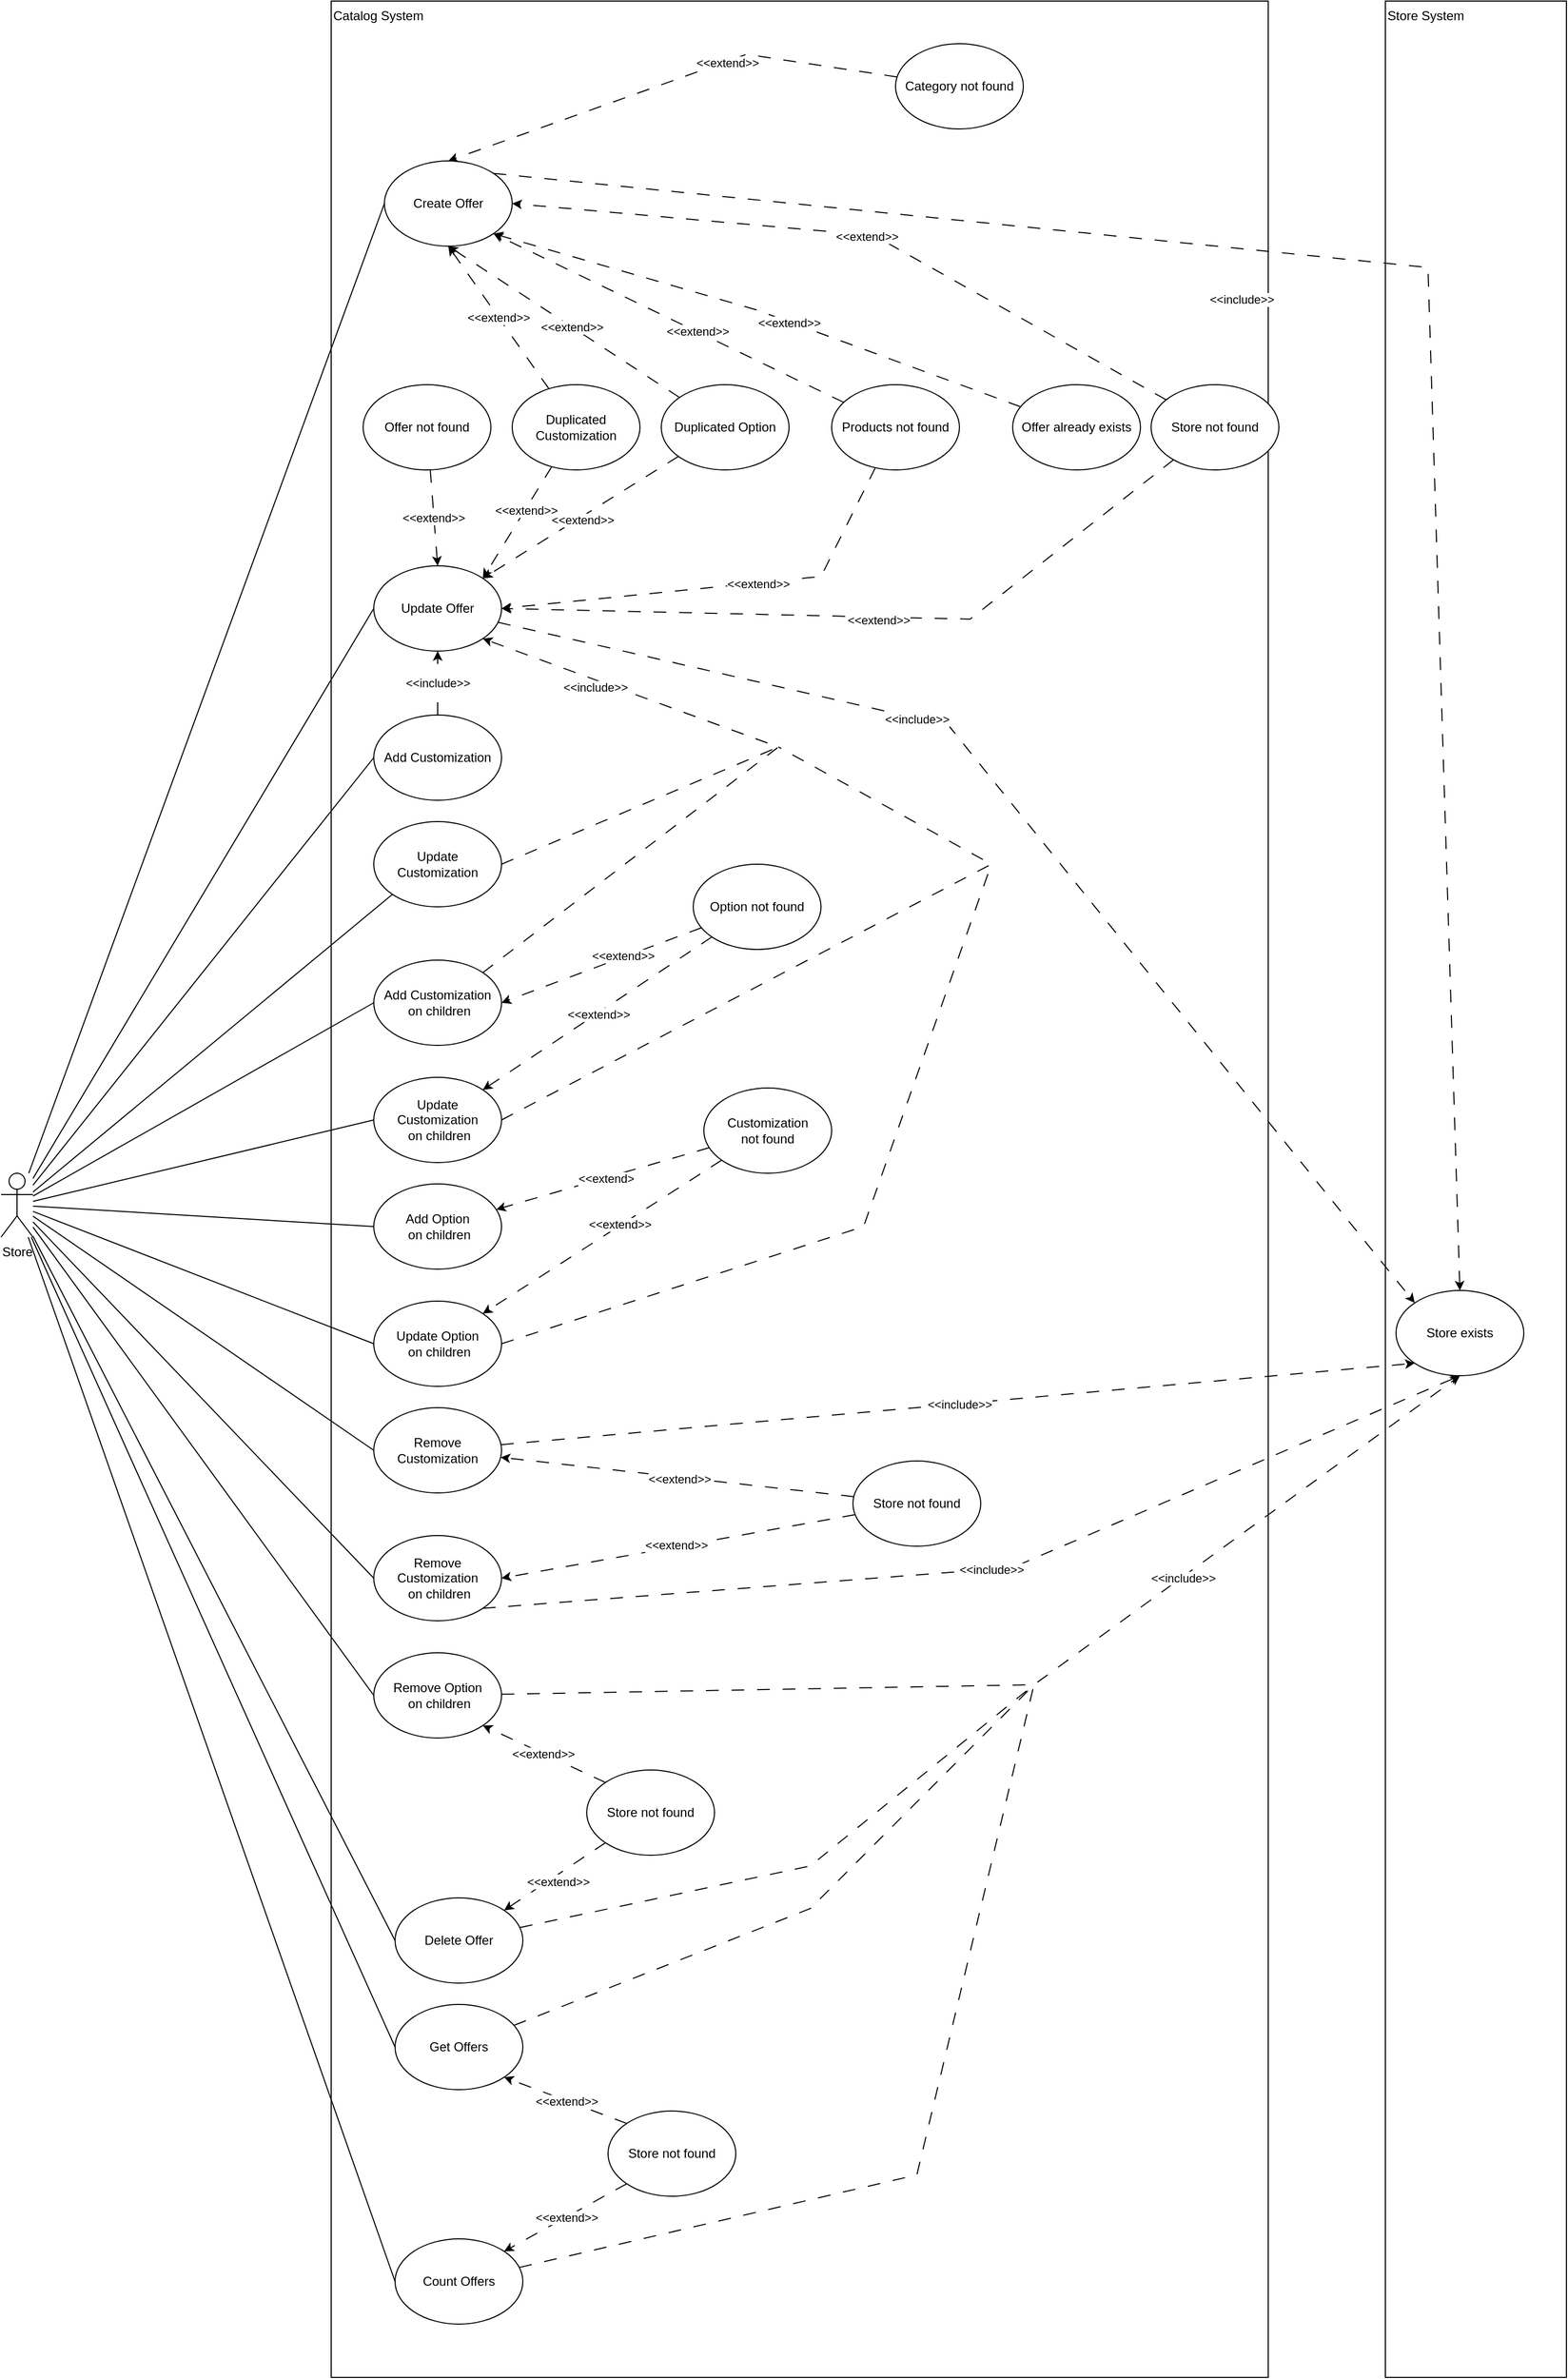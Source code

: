 <mxfile version="24.6.4" type="device">
  <diagram name="Página-1" id="6UbH83BiOs7AipNdflk9">
    <mxGraphModel dx="4097" dy="2109" grid="1" gridSize="10" guides="1" tooltips="1" connect="1" arrows="1" fold="1" page="1" pageScale="1" pageWidth="827" pageHeight="1169" math="0" shadow="0">
      <root>
        <mxCell id="0" />
        <mxCell id="1" parent="0" />
        <mxCell id="HjJNOuBVL1F8aq-Q7B5g-4" value="Catalog System" style="rounded=0;whiteSpace=wrap;html=1;align=left;verticalAlign=top;" vertex="1" parent="1">
          <mxGeometry x="390" y="40" width="880" height="2230" as="geometry" />
        </mxCell>
        <mxCell id="HjJNOuBVL1F8aq-Q7B5g-12" value="Store System" style="rounded=0;whiteSpace=wrap;html=1;align=left;verticalAlign=top;" vertex="1" parent="1">
          <mxGeometry x="1380" y="40" width="170" height="2230" as="geometry" />
        </mxCell>
        <mxCell id="HjJNOuBVL1F8aq-Q7B5g-30" style="edgeStyle=none;rounded=0;orthogonalLoop=1;jettySize=auto;html=1;entryX=0;entryY=0.5;entryDx=0;entryDy=0;endArrow=none;endFill=0;" edge="1" parent="1" source="HjJNOuBVL1F8aq-Q7B5g-1" target="HjJNOuBVL1F8aq-Q7B5g-5">
          <mxGeometry relative="1" as="geometry" />
        </mxCell>
        <mxCell id="HjJNOuBVL1F8aq-Q7B5g-48" style="edgeStyle=none;rounded=0;orthogonalLoop=1;jettySize=auto;html=1;entryX=0;entryY=0.5;entryDx=0;entryDy=0;endArrow=none;endFill=0;" edge="1" parent="1" source="HjJNOuBVL1F8aq-Q7B5g-1" target="HjJNOuBVL1F8aq-Q7B5g-31">
          <mxGeometry relative="1" as="geometry" />
        </mxCell>
        <mxCell id="HjJNOuBVL1F8aq-Q7B5g-58" style="edgeStyle=none;rounded=0;orthogonalLoop=1;jettySize=auto;html=1;entryX=0;entryY=1;entryDx=0;entryDy=0;endArrow=none;endFill=0;" edge="1" parent="1" source="HjJNOuBVL1F8aq-Q7B5g-1" target="HjJNOuBVL1F8aq-Q7B5g-53">
          <mxGeometry relative="1" as="geometry" />
        </mxCell>
        <mxCell id="HjJNOuBVL1F8aq-Q7B5g-59" style="edgeStyle=none;rounded=0;orthogonalLoop=1;jettySize=auto;html=1;entryX=0;entryY=0.5;entryDx=0;entryDy=0;endArrow=none;endFill=0;" edge="1" parent="1" source="HjJNOuBVL1F8aq-Q7B5g-1" target="HjJNOuBVL1F8aq-Q7B5g-54">
          <mxGeometry relative="1" as="geometry" />
        </mxCell>
        <mxCell id="HjJNOuBVL1F8aq-Q7B5g-61" style="edgeStyle=none;rounded=0;orthogonalLoop=1;jettySize=auto;html=1;entryX=0;entryY=0.5;entryDx=0;entryDy=0;endArrow=none;endFill=0;" edge="1" parent="1" source="HjJNOuBVL1F8aq-Q7B5g-1" target="HjJNOuBVL1F8aq-Q7B5g-56">
          <mxGeometry relative="1" as="geometry" />
        </mxCell>
        <mxCell id="HjJNOuBVL1F8aq-Q7B5g-85" style="edgeStyle=none;rounded=0;orthogonalLoop=1;jettySize=auto;html=1;entryX=0;entryY=0.5;entryDx=0;entryDy=0;endArrow=none;endFill=0;" edge="1" parent="1" source="HjJNOuBVL1F8aq-Q7B5g-1" target="HjJNOuBVL1F8aq-Q7B5g-70">
          <mxGeometry relative="1" as="geometry" />
        </mxCell>
        <mxCell id="HjJNOuBVL1F8aq-Q7B5g-87" style="edgeStyle=none;rounded=0;orthogonalLoop=1;jettySize=auto;html=1;entryX=0;entryY=0.5;entryDx=0;entryDy=0;endArrow=none;endFill=0;" edge="1" parent="1" source="HjJNOuBVL1F8aq-Q7B5g-1" target="HjJNOuBVL1F8aq-Q7B5g-77">
          <mxGeometry relative="1" as="geometry" />
        </mxCell>
        <mxCell id="HjJNOuBVL1F8aq-Q7B5g-103" style="edgeStyle=none;rounded=0;orthogonalLoop=1;jettySize=auto;html=1;entryX=0;entryY=0.5;entryDx=0;entryDy=0;endArrow=none;endFill=0;" edge="1" parent="1" source="HjJNOuBVL1F8aq-Q7B5g-1" target="HjJNOuBVL1F8aq-Q7B5g-68">
          <mxGeometry relative="1" as="geometry" />
        </mxCell>
        <mxCell id="HjJNOuBVL1F8aq-Q7B5g-104" style="edgeStyle=none;rounded=0;orthogonalLoop=1;jettySize=auto;html=1;entryX=0;entryY=0.5;entryDx=0;entryDy=0;endArrow=none;endFill=0;" edge="1" parent="1" source="HjJNOuBVL1F8aq-Q7B5g-1" target="HjJNOuBVL1F8aq-Q7B5g-69">
          <mxGeometry relative="1" as="geometry" />
        </mxCell>
        <mxCell id="HjJNOuBVL1F8aq-Q7B5g-105" style="edgeStyle=none;rounded=0;orthogonalLoop=1;jettySize=auto;html=1;entryX=0;entryY=0.5;entryDx=0;entryDy=0;endArrow=none;endFill=0;" edge="1" parent="1" source="HjJNOuBVL1F8aq-Q7B5g-1" target="HjJNOuBVL1F8aq-Q7B5g-90">
          <mxGeometry relative="1" as="geometry" />
        </mxCell>
        <mxCell id="HjJNOuBVL1F8aq-Q7B5g-124" style="edgeStyle=none;rounded=0;orthogonalLoop=1;jettySize=auto;html=1;entryX=0;entryY=0.5;entryDx=0;entryDy=0;endArrow=none;endFill=0;" edge="1" parent="1" source="HjJNOuBVL1F8aq-Q7B5g-1" target="HjJNOuBVL1F8aq-Q7B5g-107">
          <mxGeometry relative="1" as="geometry" />
        </mxCell>
        <mxCell id="HjJNOuBVL1F8aq-Q7B5g-125" style="edgeStyle=none;rounded=0;orthogonalLoop=1;jettySize=auto;html=1;entryX=0;entryY=0.5;entryDx=0;entryDy=0;endArrow=none;endFill=0;" edge="1" parent="1" source="HjJNOuBVL1F8aq-Q7B5g-1" target="HjJNOuBVL1F8aq-Q7B5g-112">
          <mxGeometry relative="1" as="geometry" />
        </mxCell>
        <mxCell id="HjJNOuBVL1F8aq-Q7B5g-126" style="edgeStyle=none;rounded=0;orthogonalLoop=1;jettySize=auto;html=1;entryX=0;entryY=0.5;entryDx=0;entryDy=0;endArrow=none;endFill=0;" edge="1" parent="1" source="HjJNOuBVL1F8aq-Q7B5g-1" target="HjJNOuBVL1F8aq-Q7B5g-113">
          <mxGeometry relative="1" as="geometry" />
        </mxCell>
        <mxCell id="HjJNOuBVL1F8aq-Q7B5g-1" value="Store" style="shape=umlActor;verticalLabelPosition=bottom;verticalAlign=top;html=1;outlineConnect=0;" vertex="1" parent="1">
          <mxGeometry x="80" y="1140" width="30" height="60" as="geometry" />
        </mxCell>
        <mxCell id="HjJNOuBVL1F8aq-Q7B5g-14" style="edgeStyle=none;rounded=0;orthogonalLoop=1;jettySize=auto;html=1;entryX=0.5;entryY=0;entryDx=0;entryDy=0;dashed=1;dashPattern=12 12;exitX=1;exitY=0;exitDx=0;exitDy=0;" edge="1" parent="1" source="HjJNOuBVL1F8aq-Q7B5g-5" target="HjJNOuBVL1F8aq-Q7B5g-13">
          <mxGeometry relative="1" as="geometry">
            <Array as="points">
              <mxPoint x="1420" y="290" />
            </Array>
          </mxGeometry>
        </mxCell>
        <mxCell id="HjJNOuBVL1F8aq-Q7B5g-15" value="&amp;lt;&amp;lt;include&amp;gt;&amp;gt;" style="edgeLabel;html=1;align=center;verticalAlign=middle;resizable=0;points=[];" vertex="1" connectable="0" parent="HjJNOuBVL1F8aq-Q7B5g-14">
          <mxGeometry x="0.012" y="-3" relative="1" as="geometry">
            <mxPoint x="-174" y="-21" as="offset" />
          </mxGeometry>
        </mxCell>
        <mxCell id="HjJNOuBVL1F8aq-Q7B5g-5" value="Create Offer" style="ellipse;whiteSpace=wrap;html=1;" vertex="1" parent="1">
          <mxGeometry x="440" y="190" width="120" height="80" as="geometry" />
        </mxCell>
        <mxCell id="HjJNOuBVL1F8aq-Q7B5g-7" style="rounded=0;orthogonalLoop=1;jettySize=auto;html=1;entryX=0.5;entryY=0;entryDx=0;entryDy=0;dashed=1;dashPattern=12 12;" edge="1" parent="1" source="HjJNOuBVL1F8aq-Q7B5g-6" target="HjJNOuBVL1F8aq-Q7B5g-5">
          <mxGeometry relative="1" as="geometry">
            <Array as="points">
              <mxPoint x="780" y="90" />
            </Array>
          </mxGeometry>
        </mxCell>
        <mxCell id="HjJNOuBVL1F8aq-Q7B5g-8" value="&amp;lt;&amp;lt;extend&amp;gt;&amp;gt;" style="edgeLabel;html=1;align=center;verticalAlign=middle;resizable=0;points=[];" vertex="1" connectable="0" parent="HjJNOuBVL1F8aq-Q7B5g-7">
          <mxGeometry x="-0.26" y="1" relative="1" as="geometry">
            <mxPoint as="offset" />
          </mxGeometry>
        </mxCell>
        <mxCell id="HjJNOuBVL1F8aq-Q7B5g-6" value="Category not found" style="ellipse;whiteSpace=wrap;html=1;" vertex="1" parent="1">
          <mxGeometry x="920" y="80" width="120" height="80" as="geometry" />
        </mxCell>
        <mxCell id="HjJNOuBVL1F8aq-Q7B5g-10" style="rounded=0;orthogonalLoop=1;jettySize=auto;html=1;entryX=1;entryY=0.5;entryDx=0;entryDy=0;dashed=1;dashPattern=12 12;" edge="1" parent="1" source="HjJNOuBVL1F8aq-Q7B5g-9" target="HjJNOuBVL1F8aq-Q7B5g-5">
          <mxGeometry relative="1" as="geometry">
            <Array as="points">
              <mxPoint x="900" y="260" />
            </Array>
          </mxGeometry>
        </mxCell>
        <mxCell id="HjJNOuBVL1F8aq-Q7B5g-11" value="&amp;lt;&amp;lt;extend&amp;gt;&amp;gt;" style="edgeLabel;html=1;align=center;verticalAlign=middle;resizable=0;points=[];" vertex="1" connectable="0" parent="HjJNOuBVL1F8aq-Q7B5g-10">
          <mxGeometry x="-0.02" y="1" relative="1" as="geometry">
            <mxPoint as="offset" />
          </mxGeometry>
        </mxCell>
        <mxCell id="HjJNOuBVL1F8aq-Q7B5g-36" style="edgeStyle=none;rounded=0;orthogonalLoop=1;jettySize=auto;html=1;entryX=1;entryY=0.5;entryDx=0;entryDy=0;dashed=1;dashPattern=12 12;" edge="1" parent="1" source="HjJNOuBVL1F8aq-Q7B5g-9" target="HjJNOuBVL1F8aq-Q7B5g-31">
          <mxGeometry relative="1" as="geometry">
            <Array as="points">
              <mxPoint x="990" y="620" />
            </Array>
          </mxGeometry>
        </mxCell>
        <mxCell id="HjJNOuBVL1F8aq-Q7B5g-37" value="&amp;lt;&amp;lt;extend&amp;gt;&amp;gt;" style="edgeLabel;html=1;align=center;verticalAlign=middle;resizable=0;points=[];" vertex="1" connectable="0" parent="HjJNOuBVL1F8aq-Q7B5g-36">
          <mxGeometry x="-0.131" y="-2" relative="1" as="geometry">
            <mxPoint x="-32" y="4" as="offset" />
          </mxGeometry>
        </mxCell>
        <mxCell id="HjJNOuBVL1F8aq-Q7B5g-9" value="Store not found" style="ellipse;whiteSpace=wrap;html=1;" vertex="1" parent="1">
          <mxGeometry x="1160" y="400" width="120" height="80" as="geometry" />
        </mxCell>
        <mxCell id="HjJNOuBVL1F8aq-Q7B5g-13" value="Store exists" style="ellipse;whiteSpace=wrap;html=1;" vertex="1" parent="1">
          <mxGeometry x="1390" y="1250" width="120" height="80" as="geometry" />
        </mxCell>
        <mxCell id="HjJNOuBVL1F8aq-Q7B5g-17" style="edgeStyle=none;rounded=0;orthogonalLoop=1;jettySize=auto;html=1;entryX=1;entryY=1;entryDx=0;entryDy=0;dashed=1;dashPattern=12 12;" edge="1" parent="1" source="HjJNOuBVL1F8aq-Q7B5g-16" target="HjJNOuBVL1F8aq-Q7B5g-5">
          <mxGeometry relative="1" as="geometry">
            <Array as="points">
              <mxPoint x="790" y="330" />
            </Array>
          </mxGeometry>
        </mxCell>
        <mxCell id="HjJNOuBVL1F8aq-Q7B5g-18" value="&amp;lt;&amp;lt;extend&amp;gt;&amp;gt;" style="edgeLabel;html=1;align=center;verticalAlign=middle;resizable=0;points=[];" vertex="1" connectable="0" parent="HjJNOuBVL1F8aq-Q7B5g-17">
          <mxGeometry x="-0.109" y="1" relative="1" as="geometry">
            <mxPoint as="offset" />
          </mxGeometry>
        </mxCell>
        <mxCell id="HjJNOuBVL1F8aq-Q7B5g-16" value="Offer already exists" style="ellipse;whiteSpace=wrap;html=1;" vertex="1" parent="1">
          <mxGeometry x="1030" y="400" width="120" height="80" as="geometry" />
        </mxCell>
        <mxCell id="HjJNOuBVL1F8aq-Q7B5g-20" style="rounded=0;orthogonalLoop=1;jettySize=auto;html=1;entryX=1;entryY=1;entryDx=0;entryDy=0;dashed=1;dashPattern=12 12;" edge="1" parent="1" source="HjJNOuBVL1F8aq-Q7B5g-19" target="HjJNOuBVL1F8aq-Q7B5g-5">
          <mxGeometry relative="1" as="geometry" />
        </mxCell>
        <mxCell id="HjJNOuBVL1F8aq-Q7B5g-21" value="&amp;lt;&amp;lt;extend&amp;gt;&amp;gt;" style="edgeLabel;html=1;align=center;verticalAlign=middle;resizable=0;points=[];" vertex="1" connectable="0" parent="HjJNOuBVL1F8aq-Q7B5g-20">
          <mxGeometry x="-0.161" relative="1" as="geometry">
            <mxPoint as="offset" />
          </mxGeometry>
        </mxCell>
        <mxCell id="HjJNOuBVL1F8aq-Q7B5g-41" style="edgeStyle=none;rounded=0;orthogonalLoop=1;jettySize=auto;html=1;dashed=1;dashPattern=12 12;entryX=1;entryY=0.5;entryDx=0;entryDy=0;" edge="1" parent="1" source="HjJNOuBVL1F8aq-Q7B5g-19" target="HjJNOuBVL1F8aq-Q7B5g-31">
          <mxGeometry relative="1" as="geometry">
            <Array as="points">
              <mxPoint x="850" y="580" />
            </Array>
          </mxGeometry>
        </mxCell>
        <mxCell id="HjJNOuBVL1F8aq-Q7B5g-42" value="&amp;lt;&amp;lt;extend&amp;gt;&amp;gt;" style="edgeLabel;html=1;align=center;verticalAlign=middle;resizable=0;points=[];" vertex="1" connectable="0" parent="HjJNOuBVL1F8aq-Q7B5g-41">
          <mxGeometry x="-0.163" y="1" relative="1" as="geometry">
            <mxPoint as="offset" />
          </mxGeometry>
        </mxCell>
        <mxCell id="HjJNOuBVL1F8aq-Q7B5g-19" value="Products not found" style="ellipse;whiteSpace=wrap;html=1;" vertex="1" parent="1">
          <mxGeometry x="860" y="400" width="120" height="80" as="geometry" />
        </mxCell>
        <mxCell id="HjJNOuBVL1F8aq-Q7B5g-24" style="edgeStyle=none;rounded=0;orthogonalLoop=1;jettySize=auto;html=1;entryX=0.5;entryY=1;entryDx=0;entryDy=0;dashed=1;dashPattern=12 12;" edge="1" parent="1" source="HjJNOuBVL1F8aq-Q7B5g-22" target="HjJNOuBVL1F8aq-Q7B5g-5">
          <mxGeometry relative="1" as="geometry" />
        </mxCell>
        <mxCell id="HjJNOuBVL1F8aq-Q7B5g-27" value="&amp;lt;&amp;lt;extend&amp;gt;&amp;gt;" style="edgeLabel;html=1;align=center;verticalAlign=middle;resizable=0;points=[];" vertex="1" connectable="0" parent="HjJNOuBVL1F8aq-Q7B5g-24">
          <mxGeometry x="-0.066" relative="1" as="geometry">
            <mxPoint as="offset" />
          </mxGeometry>
        </mxCell>
        <mxCell id="HjJNOuBVL1F8aq-Q7B5g-44" style="edgeStyle=none;rounded=0;orthogonalLoop=1;jettySize=auto;html=1;entryX=1;entryY=0;entryDx=0;entryDy=0;dashed=1;dashPattern=12 12;" edge="1" parent="1" source="HjJNOuBVL1F8aq-Q7B5g-22" target="HjJNOuBVL1F8aq-Q7B5g-31">
          <mxGeometry relative="1" as="geometry" />
        </mxCell>
        <mxCell id="HjJNOuBVL1F8aq-Q7B5g-45" value="&amp;lt;&amp;lt;extend&amp;gt;&amp;gt;" style="edgeLabel;html=1;align=center;verticalAlign=middle;resizable=0;points=[];" vertex="1" connectable="0" parent="HjJNOuBVL1F8aq-Q7B5g-44">
          <mxGeometry x="-0.005" y="2" relative="1" as="geometry">
            <mxPoint y="1" as="offset" />
          </mxGeometry>
        </mxCell>
        <mxCell id="HjJNOuBVL1F8aq-Q7B5g-22" value="Duplicated Option" style="ellipse;whiteSpace=wrap;html=1;" vertex="1" parent="1">
          <mxGeometry x="700" y="400" width="120" height="80" as="geometry" />
        </mxCell>
        <mxCell id="HjJNOuBVL1F8aq-Q7B5g-25" style="edgeStyle=none;rounded=0;orthogonalLoop=1;jettySize=auto;html=1;entryX=0.5;entryY=1;entryDx=0;entryDy=0;dashed=1;dashPattern=12 12;" edge="1" parent="1" source="HjJNOuBVL1F8aq-Q7B5g-23" target="HjJNOuBVL1F8aq-Q7B5g-5">
          <mxGeometry relative="1" as="geometry" />
        </mxCell>
        <mxCell id="HjJNOuBVL1F8aq-Q7B5g-26" value="&amp;lt;&amp;lt;extend&amp;gt;&amp;gt;" style="edgeLabel;html=1;align=center;verticalAlign=middle;resizable=0;points=[];" vertex="1" connectable="0" parent="HjJNOuBVL1F8aq-Q7B5g-25">
          <mxGeometry x="0.001" relative="1" as="geometry">
            <mxPoint as="offset" />
          </mxGeometry>
        </mxCell>
        <mxCell id="HjJNOuBVL1F8aq-Q7B5g-43" style="edgeStyle=none;rounded=0;orthogonalLoop=1;jettySize=auto;html=1;entryX=1;entryY=0;entryDx=0;entryDy=0;dashed=1;dashPattern=12 12;" edge="1" parent="1" source="HjJNOuBVL1F8aq-Q7B5g-23" target="HjJNOuBVL1F8aq-Q7B5g-31">
          <mxGeometry relative="1" as="geometry" />
        </mxCell>
        <mxCell id="HjJNOuBVL1F8aq-Q7B5g-46" value="&amp;lt;&amp;lt;extend&amp;gt;&amp;gt;" style="edgeLabel;html=1;align=center;verticalAlign=middle;resizable=0;points=[];" vertex="1" connectable="0" parent="HjJNOuBVL1F8aq-Q7B5g-43">
          <mxGeometry x="-0.225" y="1" relative="1" as="geometry">
            <mxPoint as="offset" />
          </mxGeometry>
        </mxCell>
        <mxCell id="HjJNOuBVL1F8aq-Q7B5g-23" value="Duplicated Customization" style="ellipse;whiteSpace=wrap;html=1;" vertex="1" parent="1">
          <mxGeometry x="560" y="400" width="120" height="80" as="geometry" />
        </mxCell>
        <mxCell id="HjJNOuBVL1F8aq-Q7B5g-33" style="edgeStyle=none;rounded=0;orthogonalLoop=1;jettySize=auto;html=1;entryX=0;entryY=0;entryDx=0;entryDy=0;dashed=1;dashPattern=12 12;" edge="1" parent="1" source="HjJNOuBVL1F8aq-Q7B5g-31" target="HjJNOuBVL1F8aq-Q7B5g-13">
          <mxGeometry relative="1" as="geometry">
            <Array as="points">
              <mxPoint x="970" y="720" />
            </Array>
          </mxGeometry>
        </mxCell>
        <mxCell id="HjJNOuBVL1F8aq-Q7B5g-34" value="&amp;lt;&amp;lt;include&amp;gt;&amp;gt;" style="edgeLabel;html=1;align=center;verticalAlign=middle;resizable=0;points=[];" vertex="1" connectable="0" parent="HjJNOuBVL1F8aq-Q7B5g-33">
          <mxGeometry x="-0.286" y="-1" relative="1" as="geometry">
            <mxPoint as="offset" />
          </mxGeometry>
        </mxCell>
        <mxCell id="HjJNOuBVL1F8aq-Q7B5g-31" value="Update Offer" style="ellipse;whiteSpace=wrap;html=1;" vertex="1" parent="1">
          <mxGeometry x="430" y="570" width="120" height="80" as="geometry" />
        </mxCell>
        <mxCell id="HjJNOuBVL1F8aq-Q7B5g-39" style="edgeStyle=none;rounded=0;orthogonalLoop=1;jettySize=auto;html=1;dashed=1;dashPattern=12 12;entryX=0.5;entryY=0;entryDx=0;entryDy=0;" edge="1" parent="1" source="HjJNOuBVL1F8aq-Q7B5g-38" target="HjJNOuBVL1F8aq-Q7B5g-31">
          <mxGeometry relative="1" as="geometry" />
        </mxCell>
        <mxCell id="HjJNOuBVL1F8aq-Q7B5g-40" value="&amp;lt;&amp;lt;extend&amp;gt;&amp;gt;" style="edgeLabel;html=1;align=center;verticalAlign=middle;resizable=0;points=[];" vertex="1" connectable="0" parent="HjJNOuBVL1F8aq-Q7B5g-39">
          <mxGeometry x="-0.008" y="-1" relative="1" as="geometry">
            <mxPoint as="offset" />
          </mxGeometry>
        </mxCell>
        <mxCell id="HjJNOuBVL1F8aq-Q7B5g-38" value="Offer not found" style="ellipse;whiteSpace=wrap;html=1;" vertex="1" parent="1">
          <mxGeometry x="420" y="400" width="120" height="80" as="geometry" />
        </mxCell>
        <mxCell id="HjJNOuBVL1F8aq-Q7B5g-49" style="edgeStyle=none;rounded=0;orthogonalLoop=1;jettySize=auto;html=1;dashed=1;dashPattern=12 12;endArrow=classic;endFill=1;entryX=0.5;entryY=1;entryDx=0;entryDy=0;" edge="1" parent="1" source="HjJNOuBVL1F8aq-Q7B5g-47" target="HjJNOuBVL1F8aq-Q7B5g-31">
          <mxGeometry relative="1" as="geometry">
            <mxPoint x="840" y="790" as="targetPoint" />
          </mxGeometry>
        </mxCell>
        <mxCell id="HjJNOuBVL1F8aq-Q7B5g-47" value="Add Customization" style="ellipse;whiteSpace=wrap;html=1;" vertex="1" parent="1">
          <mxGeometry x="430" y="710" width="120" height="80" as="geometry" />
        </mxCell>
        <mxCell id="HjJNOuBVL1F8aq-Q7B5g-51" style="edgeStyle=none;rounded=0;orthogonalLoop=1;jettySize=auto;html=1;entryX=0;entryY=0.5;entryDx=0;entryDy=0;endArrow=none;endFill=0;" edge="1" parent="1" source="HjJNOuBVL1F8aq-Q7B5g-1" target="HjJNOuBVL1F8aq-Q7B5g-47">
          <mxGeometry relative="1" as="geometry" />
        </mxCell>
        <mxCell id="HjJNOuBVL1F8aq-Q7B5g-64" style="edgeStyle=none;rounded=0;orthogonalLoop=1;jettySize=auto;html=1;exitX=1;exitY=0.5;exitDx=0;exitDy=0;dashed=1;dashPattern=12 12;endArrow=none;endFill=0;" edge="1" parent="1" source="HjJNOuBVL1F8aq-Q7B5g-53">
          <mxGeometry relative="1" as="geometry">
            <mxPoint x="810" y="740" as="targetPoint" />
            <Array as="points" />
          </mxGeometry>
        </mxCell>
        <mxCell id="HjJNOuBVL1F8aq-Q7B5g-53" value="Update Customization" style="ellipse;whiteSpace=wrap;html=1;" vertex="1" parent="1">
          <mxGeometry x="430" y="810" width="120" height="80" as="geometry" />
        </mxCell>
        <mxCell id="HjJNOuBVL1F8aq-Q7B5g-66" style="edgeStyle=none;rounded=0;orthogonalLoop=1;jettySize=auto;html=1;entryX=1;entryY=1;entryDx=0;entryDy=0;dashed=1;dashPattern=12 12;exitX=1;exitY=0;exitDx=0;exitDy=0;" edge="1" parent="1" source="HjJNOuBVL1F8aq-Q7B5g-54" target="HjJNOuBVL1F8aq-Q7B5g-31">
          <mxGeometry relative="1" as="geometry">
            <Array as="points">
              <mxPoint x="810" y="740" />
            </Array>
          </mxGeometry>
        </mxCell>
        <mxCell id="HjJNOuBVL1F8aq-Q7B5g-67" value="&amp;lt;&amp;lt;include&amp;gt;&amp;gt;" style="edgeLabel;html=1;align=center;verticalAlign=middle;resizable=0;points=[];" vertex="1" connectable="0" parent="HjJNOuBVL1F8aq-Q7B5g-66">
          <mxGeometry x="0.253" relative="1" as="geometry">
            <mxPoint x="-121" y="-37" as="offset" />
          </mxGeometry>
        </mxCell>
        <mxCell id="HjJNOuBVL1F8aq-Q7B5g-54" value="Add Customization&lt;br&gt;&amp;nbsp;on children" style="ellipse;whiteSpace=wrap;html=1;" vertex="1" parent="1">
          <mxGeometry x="430" y="940" width="120" height="80" as="geometry" />
        </mxCell>
        <mxCell id="HjJNOuBVL1F8aq-Q7B5g-76" style="edgeStyle=none;rounded=0;orthogonalLoop=1;jettySize=auto;html=1;endArrow=none;endFill=0;dashed=1;dashPattern=12 12;exitX=1;exitY=0.5;exitDx=0;exitDy=0;" edge="1" parent="1" source="HjJNOuBVL1F8aq-Q7B5g-56">
          <mxGeometry relative="1" as="geometry">
            <mxPoint x="810" y="740" as="targetPoint" />
            <Array as="points">
              <mxPoint x="1010" y="850" />
            </Array>
          </mxGeometry>
        </mxCell>
        <mxCell id="HjJNOuBVL1F8aq-Q7B5g-56" value="Update Customization&lt;br&gt;&amp;nbsp;on children" style="ellipse;whiteSpace=wrap;html=1;" vertex="1" parent="1">
          <mxGeometry x="430" y="1050" width="120" height="80" as="geometry" />
        </mxCell>
        <mxCell id="HjJNOuBVL1F8aq-Q7B5g-93" style="edgeStyle=none;rounded=0;orthogonalLoop=1;jettySize=auto;html=1;entryX=0;entryY=1;entryDx=0;entryDy=0;dashed=1;dashPattern=12 12;" edge="1" parent="1" source="HjJNOuBVL1F8aq-Q7B5g-68" target="HjJNOuBVL1F8aq-Q7B5g-13">
          <mxGeometry relative="1" as="geometry" />
        </mxCell>
        <mxCell id="HjJNOuBVL1F8aq-Q7B5g-94" value="&amp;lt;&amp;lt;include&amp;gt;&amp;gt;" style="edgeLabel;html=1;align=center;verticalAlign=middle;resizable=0;points=[];" vertex="1" connectable="0" parent="HjJNOuBVL1F8aq-Q7B5g-93">
          <mxGeometry x="0.002" relative="1" as="geometry">
            <mxPoint as="offset" />
          </mxGeometry>
        </mxCell>
        <mxCell id="HjJNOuBVL1F8aq-Q7B5g-68" value="Remove Customization" style="ellipse;whiteSpace=wrap;html=1;" vertex="1" parent="1">
          <mxGeometry x="430" y="1360" width="120" height="80" as="geometry" />
        </mxCell>
        <mxCell id="HjJNOuBVL1F8aq-Q7B5g-97" style="edgeStyle=none;rounded=0;orthogonalLoop=1;jettySize=auto;html=1;entryX=0.5;entryY=1;entryDx=0;entryDy=0;dashed=1;dashPattern=12 12;exitX=1;exitY=1;exitDx=0;exitDy=0;" edge="1" parent="1" source="HjJNOuBVL1F8aq-Q7B5g-69" target="HjJNOuBVL1F8aq-Q7B5g-13">
          <mxGeometry relative="1" as="geometry">
            <Array as="points">
              <mxPoint x="1030" y="1510" />
            </Array>
          </mxGeometry>
        </mxCell>
        <mxCell id="HjJNOuBVL1F8aq-Q7B5g-99" value="&amp;lt;&amp;lt;include&amp;gt;&amp;gt;" style="edgeLabel;html=1;align=center;verticalAlign=middle;resizable=0;points=[];" vertex="1" connectable="0" parent="HjJNOuBVL1F8aq-Q7B5g-97">
          <mxGeometry x="-0.007" y="1" relative="1" as="geometry">
            <mxPoint x="4" y="1" as="offset" />
          </mxGeometry>
        </mxCell>
        <mxCell id="HjJNOuBVL1F8aq-Q7B5g-69" value="Remove Customization&lt;br&gt;&amp;nbsp;on children" style="ellipse;whiteSpace=wrap;html=1;" vertex="1" parent="1">
          <mxGeometry x="430" y="1480" width="120" height="80" as="geometry" />
        </mxCell>
        <mxCell id="HjJNOuBVL1F8aq-Q7B5g-70" value="Add Option&lt;br&gt;&amp;nbsp;on children" style="ellipse;whiteSpace=wrap;html=1;" vertex="1" parent="1">
          <mxGeometry x="430" y="1150" width="120" height="80" as="geometry" />
        </mxCell>
        <mxCell id="HjJNOuBVL1F8aq-Q7B5g-72" style="edgeStyle=none;rounded=0;orthogonalLoop=1;jettySize=auto;html=1;entryX=1;entryY=0.5;entryDx=0;entryDy=0;dashed=1;dashPattern=12 12;" edge="1" parent="1" source="HjJNOuBVL1F8aq-Q7B5g-71" target="HjJNOuBVL1F8aq-Q7B5g-54">
          <mxGeometry relative="1" as="geometry" />
        </mxCell>
        <mxCell id="HjJNOuBVL1F8aq-Q7B5g-74" value="&amp;lt;&amp;lt;extend&amp;gt;&amp;gt;" style="edgeLabel;html=1;align=center;verticalAlign=middle;resizable=0;points=[];" vertex="1" connectable="0" parent="HjJNOuBVL1F8aq-Q7B5g-72">
          <mxGeometry x="-0.216" y="-1" relative="1" as="geometry">
            <mxPoint as="offset" />
          </mxGeometry>
        </mxCell>
        <mxCell id="HjJNOuBVL1F8aq-Q7B5g-73" style="edgeStyle=none;rounded=0;orthogonalLoop=1;jettySize=auto;html=1;dashed=1;dashPattern=12 12;" edge="1" parent="1" source="HjJNOuBVL1F8aq-Q7B5g-71" target="HjJNOuBVL1F8aq-Q7B5g-56">
          <mxGeometry relative="1" as="geometry" />
        </mxCell>
        <mxCell id="HjJNOuBVL1F8aq-Q7B5g-75" value="&amp;lt;&amp;lt;extend&amp;gt;&amp;gt;" style="edgeLabel;html=1;align=center;verticalAlign=middle;resizable=0;points=[];" vertex="1" connectable="0" parent="HjJNOuBVL1F8aq-Q7B5g-73">
          <mxGeometry y="1" relative="1" as="geometry">
            <mxPoint as="offset" />
          </mxGeometry>
        </mxCell>
        <mxCell id="HjJNOuBVL1F8aq-Q7B5g-71" value="Option not found" style="ellipse;whiteSpace=wrap;html=1;" vertex="1" parent="1">
          <mxGeometry x="730" y="850" width="120" height="80" as="geometry" />
        </mxCell>
        <mxCell id="HjJNOuBVL1F8aq-Q7B5g-83" style="edgeStyle=none;rounded=0;orthogonalLoop=1;jettySize=auto;html=1;dashed=1;dashPattern=12 12;endArrow=none;endFill=0;exitX=1;exitY=0.5;exitDx=0;exitDy=0;" edge="1" parent="1" source="HjJNOuBVL1F8aq-Q7B5g-77">
          <mxGeometry relative="1" as="geometry">
            <mxPoint x="1010" y="850" as="targetPoint" />
            <Array as="points">
              <mxPoint x="890" y="1190" />
            </Array>
          </mxGeometry>
        </mxCell>
        <mxCell id="HjJNOuBVL1F8aq-Q7B5g-77" value="Update Option&lt;br&gt;&amp;nbsp;on children" style="ellipse;whiteSpace=wrap;html=1;" vertex="1" parent="1">
          <mxGeometry x="430" y="1260" width="120" height="80" as="geometry" />
        </mxCell>
        <mxCell id="HjJNOuBVL1F8aq-Q7B5g-79" style="edgeStyle=none;rounded=0;orthogonalLoop=1;jettySize=auto;html=1;dashed=1;dashPattern=12 12;" edge="1" parent="1" source="HjJNOuBVL1F8aq-Q7B5g-78" target="HjJNOuBVL1F8aq-Q7B5g-70">
          <mxGeometry relative="1" as="geometry" />
        </mxCell>
        <mxCell id="HjJNOuBVL1F8aq-Q7B5g-81" value="&amp;lt;&amp;lt;extend&amp;gt;" style="edgeLabel;html=1;align=center;verticalAlign=middle;resizable=0;points=[];" vertex="1" connectable="0" parent="HjJNOuBVL1F8aq-Q7B5g-79">
          <mxGeometry x="-0.025" relative="1" as="geometry">
            <mxPoint as="offset" />
          </mxGeometry>
        </mxCell>
        <mxCell id="HjJNOuBVL1F8aq-Q7B5g-80" style="edgeStyle=none;rounded=0;orthogonalLoop=1;jettySize=auto;html=1;dashed=1;dashPattern=12 12;entryX=1;entryY=0;entryDx=0;entryDy=0;" edge="1" parent="1" source="HjJNOuBVL1F8aq-Q7B5g-78" target="HjJNOuBVL1F8aq-Q7B5g-77">
          <mxGeometry relative="1" as="geometry" />
        </mxCell>
        <mxCell id="HjJNOuBVL1F8aq-Q7B5g-82" value="&amp;lt;&amp;lt;extend&amp;gt;&amp;gt;" style="edgeLabel;html=1;align=center;verticalAlign=middle;resizable=0;points=[];" vertex="1" connectable="0" parent="HjJNOuBVL1F8aq-Q7B5g-80">
          <mxGeometry x="-0.15" y="-1" relative="1" as="geometry">
            <mxPoint as="offset" />
          </mxGeometry>
        </mxCell>
        <mxCell id="HjJNOuBVL1F8aq-Q7B5g-78" value="Customization &lt;br&gt;not found" style="ellipse;whiteSpace=wrap;html=1;" vertex="1" parent="1">
          <mxGeometry x="740" y="1060" width="120" height="80" as="geometry" />
        </mxCell>
        <mxCell id="HjJNOuBVL1F8aq-Q7B5g-130" style="edgeStyle=none;rounded=0;orthogonalLoop=1;jettySize=auto;html=1;dashed=1;dashPattern=12 12;" edge="1" parent="1" source="HjJNOuBVL1F8aq-Q7B5g-90">
          <mxGeometry relative="1" as="geometry">
            <mxPoint x="1450" y="1330" as="targetPoint" />
            <Array as="points">
              <mxPoint x="1050" y="1620" />
            </Array>
          </mxGeometry>
        </mxCell>
        <mxCell id="HjJNOuBVL1F8aq-Q7B5g-90" value="Remove Option&lt;br&gt;&amp;nbsp;on children" style="ellipse;whiteSpace=wrap;html=1;" vertex="1" parent="1">
          <mxGeometry x="430" y="1590" width="120" height="80" as="geometry" />
        </mxCell>
        <mxCell id="HjJNOuBVL1F8aq-Q7B5g-95" style="edgeStyle=none;rounded=0;orthogonalLoop=1;jettySize=auto;html=1;dashed=1;dashPattern=12 12;" edge="1" parent="1" source="HjJNOuBVL1F8aq-Q7B5g-91" target="HjJNOuBVL1F8aq-Q7B5g-68">
          <mxGeometry relative="1" as="geometry" />
        </mxCell>
        <mxCell id="HjJNOuBVL1F8aq-Q7B5g-96" value="&amp;lt;&amp;lt;extend&amp;gt;&amp;gt;" style="edgeLabel;html=1;align=center;verticalAlign=middle;resizable=0;points=[];" vertex="1" connectable="0" parent="HjJNOuBVL1F8aq-Q7B5g-95">
          <mxGeometry x="-0.01" y="2" relative="1" as="geometry">
            <mxPoint as="offset" />
          </mxGeometry>
        </mxCell>
        <mxCell id="HjJNOuBVL1F8aq-Q7B5g-101" style="edgeStyle=none;rounded=0;orthogonalLoop=1;jettySize=auto;html=1;entryX=1;entryY=0.5;entryDx=0;entryDy=0;dashed=1;dashPattern=12 12;" edge="1" parent="1" source="HjJNOuBVL1F8aq-Q7B5g-91" target="HjJNOuBVL1F8aq-Q7B5g-69">
          <mxGeometry relative="1" as="geometry" />
        </mxCell>
        <mxCell id="HjJNOuBVL1F8aq-Q7B5g-102" value="&amp;lt;&amp;lt;extend&amp;gt;&amp;gt;" style="edgeLabel;html=1;align=center;verticalAlign=middle;resizable=0;points=[];" vertex="1" connectable="0" parent="HjJNOuBVL1F8aq-Q7B5g-101">
          <mxGeometry x="0.013" y="-2" relative="1" as="geometry">
            <mxPoint as="offset" />
          </mxGeometry>
        </mxCell>
        <mxCell id="HjJNOuBVL1F8aq-Q7B5g-91" value="Store not found" style="ellipse;whiteSpace=wrap;html=1;" vertex="1" parent="1">
          <mxGeometry x="880" y="1410" width="120" height="80" as="geometry" />
        </mxCell>
        <mxCell id="HjJNOuBVL1F8aq-Q7B5g-131" style="edgeStyle=none;rounded=0;orthogonalLoop=1;jettySize=auto;html=1;dashed=1;dashPattern=12 12;endArrow=none;endFill=0;" edge="1" parent="1" source="HjJNOuBVL1F8aq-Q7B5g-107">
          <mxGeometry relative="1" as="geometry">
            <mxPoint x="1050" y="1620" as="targetPoint" />
            <Array as="points">
              <mxPoint x="840" y="1790" />
            </Array>
          </mxGeometry>
        </mxCell>
        <mxCell id="HjJNOuBVL1F8aq-Q7B5g-107" value="Delete Offer" style="ellipse;whiteSpace=wrap;html=1;" vertex="1" parent="1">
          <mxGeometry x="450" y="1820" width="120" height="80" as="geometry" />
        </mxCell>
        <mxCell id="HjJNOuBVL1F8aq-Q7B5g-110" style="edgeStyle=none;rounded=0;orthogonalLoop=1;jettySize=auto;html=1;entryX=1;entryY=1;entryDx=0;entryDy=0;dashed=1;dashPattern=12 12;exitX=0;exitY=0;exitDx=0;exitDy=0;" edge="1" parent="1" source="HjJNOuBVL1F8aq-Q7B5g-108" target="HjJNOuBVL1F8aq-Q7B5g-90">
          <mxGeometry relative="1" as="geometry" />
        </mxCell>
        <mxCell id="HjJNOuBVL1F8aq-Q7B5g-111" value="&amp;lt;&amp;lt;extend&amp;gt;&amp;gt;" style="edgeLabel;html=1;align=center;verticalAlign=middle;resizable=0;points=[];" vertex="1" connectable="0" parent="HjJNOuBVL1F8aq-Q7B5g-110">
          <mxGeometry x="0.013" y="1" relative="1" as="geometry">
            <mxPoint y="-1" as="offset" />
          </mxGeometry>
        </mxCell>
        <mxCell id="HjJNOuBVL1F8aq-Q7B5g-108" value="Store not found" style="ellipse;whiteSpace=wrap;html=1;" vertex="1" parent="1">
          <mxGeometry x="630" y="1700" width="120" height="80" as="geometry" />
        </mxCell>
        <mxCell id="HjJNOuBVL1F8aq-Q7B5g-132" style="edgeStyle=none;rounded=0;orthogonalLoop=1;jettySize=auto;html=1;dashed=1;dashPattern=12 12;endArrow=none;endFill=0;" edge="1" parent="1" source="HjJNOuBVL1F8aq-Q7B5g-112">
          <mxGeometry relative="1" as="geometry">
            <mxPoint x="1050" y="1620" as="targetPoint" />
            <Array as="points">
              <mxPoint x="840" y="1830" />
            </Array>
          </mxGeometry>
        </mxCell>
        <mxCell id="HjJNOuBVL1F8aq-Q7B5g-112" value="Get Offers" style="ellipse;whiteSpace=wrap;html=1;" vertex="1" parent="1">
          <mxGeometry x="450" y="1920" width="120" height="80" as="geometry" />
        </mxCell>
        <mxCell id="HjJNOuBVL1F8aq-Q7B5g-133" style="edgeStyle=none;rounded=0;orthogonalLoop=1;jettySize=auto;html=1;dashed=1;dashPattern=12 12;endArrow=none;endFill=0;" edge="1" parent="1" source="HjJNOuBVL1F8aq-Q7B5g-113">
          <mxGeometry relative="1" as="geometry">
            <mxPoint x="1050" y="1620" as="targetPoint" />
            <Array as="points">
              <mxPoint x="940" y="2080" />
            </Array>
          </mxGeometry>
        </mxCell>
        <mxCell id="HjJNOuBVL1F8aq-Q7B5g-113" value="Count Offers" style="ellipse;whiteSpace=wrap;html=1;" vertex="1" parent="1">
          <mxGeometry x="450" y="2140" width="120" height="80" as="geometry" />
        </mxCell>
        <mxCell id="HjJNOuBVL1F8aq-Q7B5g-115" style="edgeStyle=none;rounded=0;orthogonalLoop=1;jettySize=auto;html=1;entryX=1;entryY=0;entryDx=0;entryDy=0;dashed=1;dashPattern=12 12;exitX=0;exitY=1;exitDx=0;exitDy=0;" edge="1" parent="1" source="HjJNOuBVL1F8aq-Q7B5g-108" target="HjJNOuBVL1F8aq-Q7B5g-107">
          <mxGeometry relative="1" as="geometry" />
        </mxCell>
        <mxCell id="HjJNOuBVL1F8aq-Q7B5g-117" value="Text" style="edgeLabel;html=1;align=center;verticalAlign=middle;resizable=0;points=[];" vertex="1" connectable="0" parent="HjJNOuBVL1F8aq-Q7B5g-115">
          <mxGeometry x="0.006" y="4" relative="1" as="geometry">
            <mxPoint as="offset" />
          </mxGeometry>
        </mxCell>
        <mxCell id="HjJNOuBVL1F8aq-Q7B5g-118" value="&amp;lt;&amp;lt;extend&amp;gt;&amp;gt;" style="edgeLabel;html=1;align=center;verticalAlign=middle;resizable=0;points=[];" vertex="1" connectable="0" parent="HjJNOuBVL1F8aq-Q7B5g-115">
          <mxGeometry x="0.008" y="6" relative="1" as="geometry">
            <mxPoint as="offset" />
          </mxGeometry>
        </mxCell>
        <mxCell id="HjJNOuBVL1F8aq-Q7B5g-116" style="edgeStyle=none;rounded=0;orthogonalLoop=1;jettySize=auto;html=1;entryX=1;entryY=0;entryDx=0;entryDy=0;dashed=1;dashPattern=12 12;exitX=0;exitY=1;exitDx=0;exitDy=0;" edge="1" parent="1" source="HjJNOuBVL1F8aq-Q7B5g-114" target="HjJNOuBVL1F8aq-Q7B5g-113">
          <mxGeometry relative="1" as="geometry" />
        </mxCell>
        <mxCell id="HjJNOuBVL1F8aq-Q7B5g-119" value="&amp;lt;&amp;lt;extend&amp;gt;&amp;gt;" style="edgeLabel;html=1;align=center;verticalAlign=middle;resizable=0;points=[];" vertex="1" connectable="0" parent="HjJNOuBVL1F8aq-Q7B5g-116">
          <mxGeometry x="-0.013" relative="1" as="geometry">
            <mxPoint as="offset" />
          </mxGeometry>
        </mxCell>
        <mxCell id="HjJNOuBVL1F8aq-Q7B5g-114" value="Store not found" style="ellipse;whiteSpace=wrap;html=1;" vertex="1" parent="1">
          <mxGeometry x="650" y="2020" width="120" height="80" as="geometry" />
        </mxCell>
        <mxCell id="HjJNOuBVL1F8aq-Q7B5g-127" value="&amp;lt;&amp;lt;include&amp;gt;&amp;gt;" style="edgeLabel;html=1;align=center;verticalAlign=middle;resizable=0;points=[];" vertex="1" connectable="0" parent="1">
          <mxGeometry x="490.005" y="679.996" as="geometry" />
        </mxCell>
        <mxCell id="HjJNOuBVL1F8aq-Q7B5g-128" style="edgeStyle=none;rounded=0;orthogonalLoop=1;jettySize=auto;html=1;entryX=1;entryY=1;entryDx=0;entryDy=0;dashed=1;dashPattern=12 12;exitX=0;exitY=0;exitDx=0;exitDy=0;" edge="1" parent="1" source="HjJNOuBVL1F8aq-Q7B5g-114" target="HjJNOuBVL1F8aq-Q7B5g-112">
          <mxGeometry relative="1" as="geometry">
            <mxPoint x="750" y="1960" as="sourcePoint" />
            <mxPoint x="562" y="1982" as="targetPoint" />
          </mxGeometry>
        </mxCell>
        <mxCell id="HjJNOuBVL1F8aq-Q7B5g-129" value="&amp;lt;&amp;lt;extend&amp;gt;&amp;gt;" style="edgeLabel;html=1;align=center;verticalAlign=middle;resizable=0;points=[];" vertex="1" connectable="0" parent="HjJNOuBVL1F8aq-Q7B5g-128">
          <mxGeometry x="-0.013" relative="1" as="geometry">
            <mxPoint as="offset" />
          </mxGeometry>
        </mxCell>
        <mxCell id="HjJNOuBVL1F8aq-Q7B5g-134" value="&amp;lt;&amp;lt;include&amp;gt;&amp;gt;" style="edgeLabel;html=1;align=center;verticalAlign=middle;resizable=0;points=[];" vertex="1" connectable="0" parent="1">
          <mxGeometry x="1189.998" y="1519.998" as="geometry" />
        </mxCell>
      </root>
    </mxGraphModel>
  </diagram>
</mxfile>
